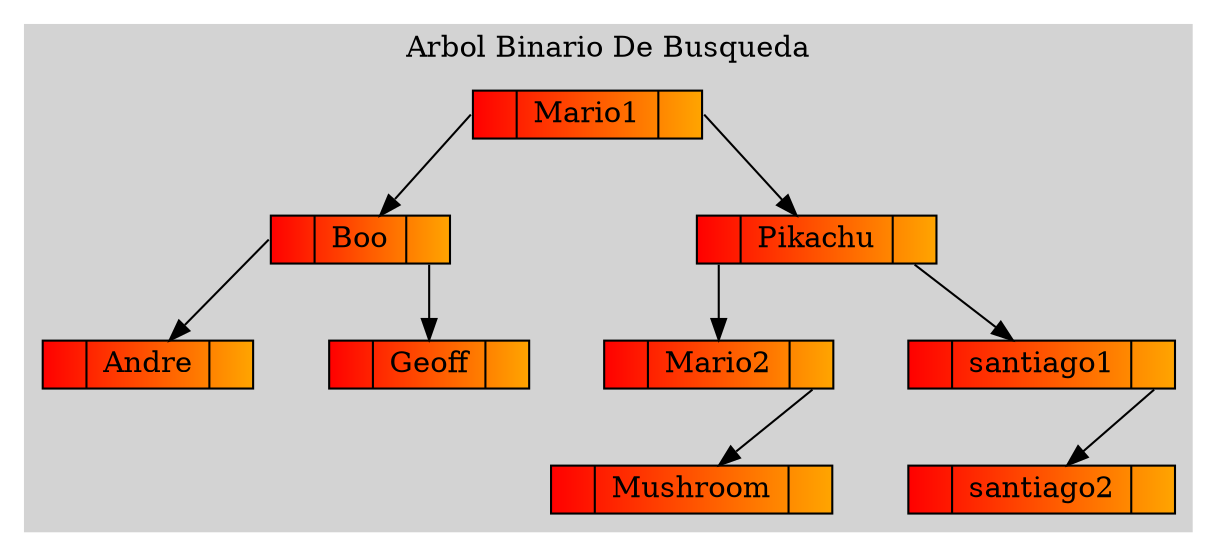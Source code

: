 digraph arbol
{
	rankdir=TB;
	graph [splines=compound,nodesep=0.5];
	subgraph cluster_0{
	style=filled;
	color=lightgrey;
	labelloc=t;
	node [shape = record, style=filled, fillcolor="red:orange",width=0.7,height=0.2];

	NodoAndre[label="<izquierda>|Andre|<derecha>"];
	NodoBoo[label="<izquierda>|Boo|<derecha>"];
	NodoGeoff[label="<izquierda>|Geoff|<derecha>"];
	NodoMario1[label="<izquierda>|Mario1|<derecha>"];
	NodoMario2[label="<izquierda>|Mario2|<derecha>"];
	NodoMushroom[label="<izquierda>|Mushroom|<derecha>"];
	NodoPikachu[label="<izquierda>|Pikachu|<derecha>"];
	Nodosantiago1[label="<izquierda>|santiago1|<derecha>"];
	Nodosantiago2[label="<izquierda>|santiago2|<derecha>"];


	NodoBoo:izquierda->NodoAndre;
	NodoBoo:derecha->NodoGeoff;
	NodoMario1:izquierda->NodoBoo;
	NodoMario1:derecha->NodoPikachu;
	NodoMario2:derecha->NodoMushroom;
	NodoPikachu:izquierda->NodoMario2;
	NodoPikachu:derecha->Nodosantiago1;
	Nodosantiago1:derecha->Nodosantiago2;


	label="Arbol Binario De Busqueda";
	}
}

